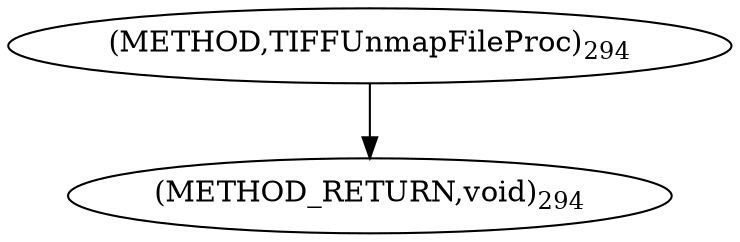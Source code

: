 digraph "TIFFUnmapFileProc" {  
"8334" [label = <(METHOD,TIFFUnmapFileProc)<SUB>294</SUB>> ]
"8338" [label = <(METHOD_RETURN,void)<SUB>294</SUB>> ]
  "8334" -> "8338" 
}
